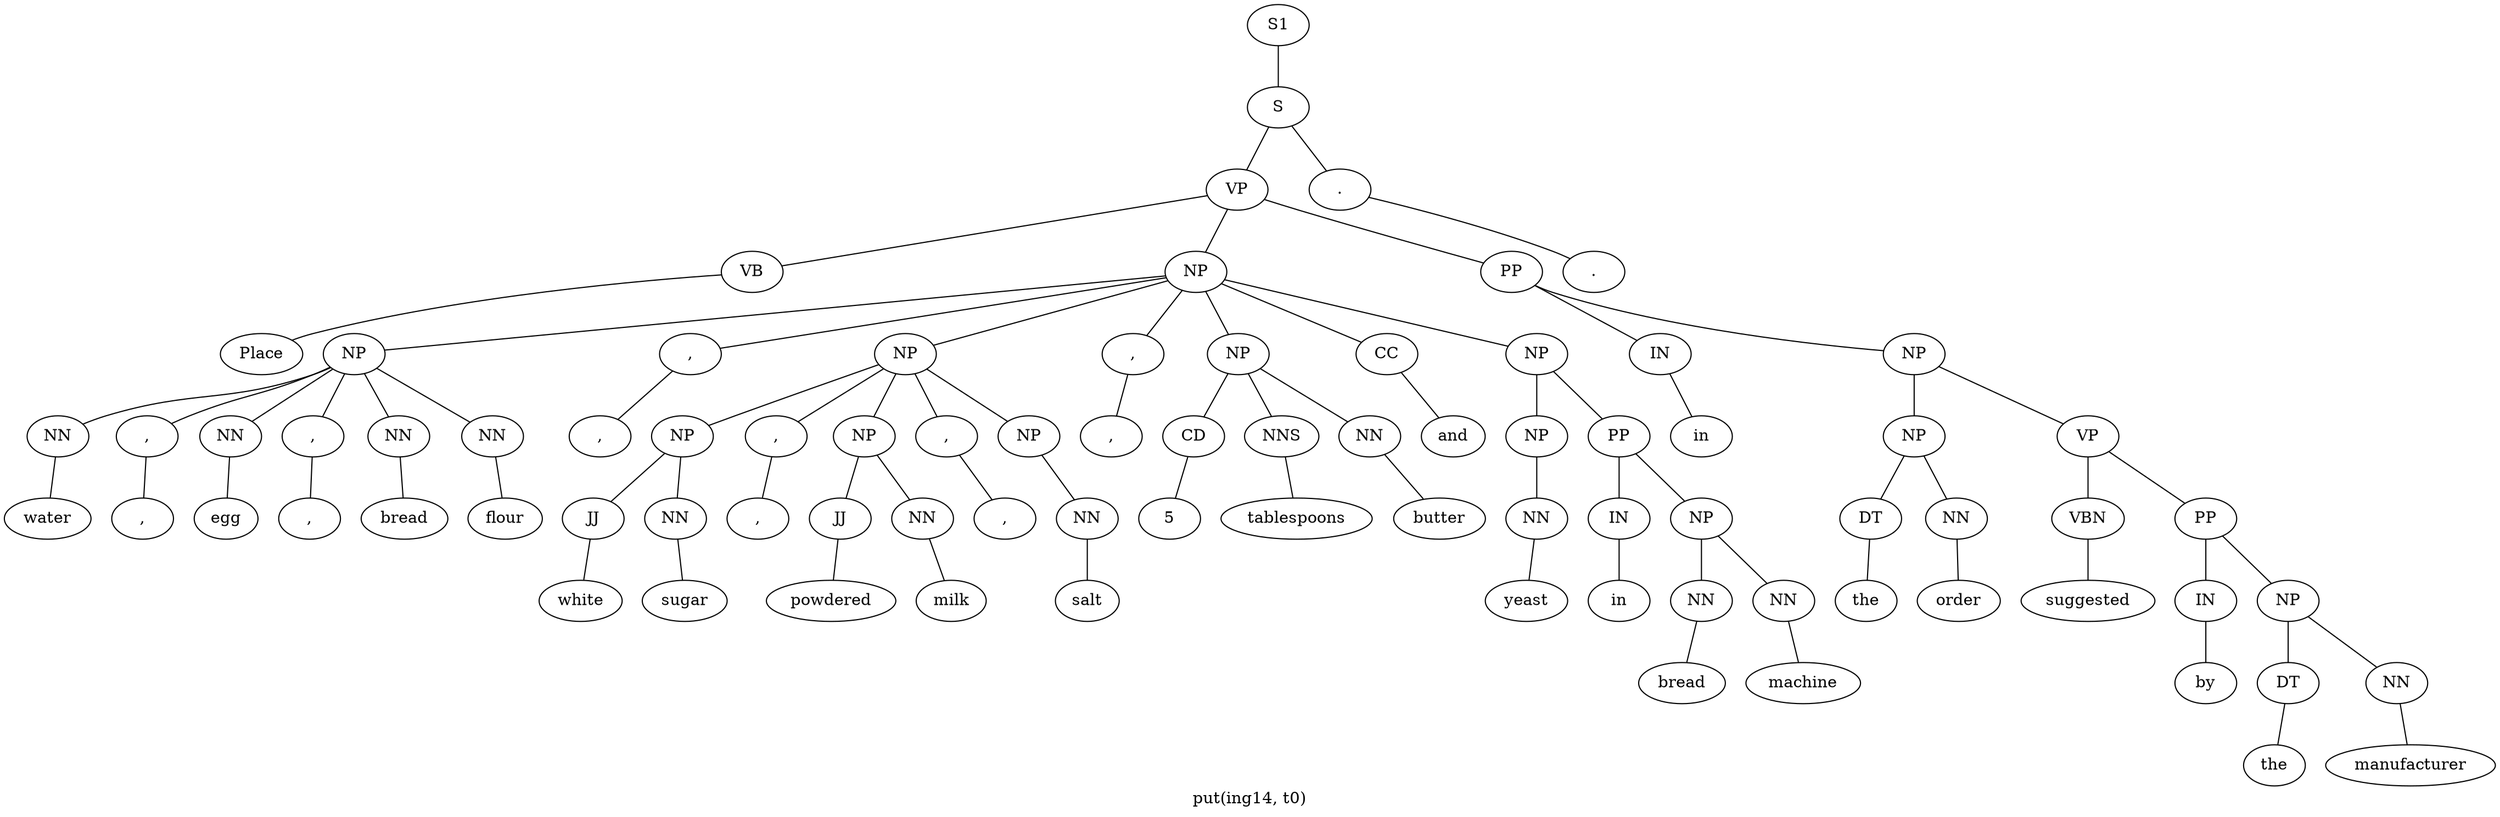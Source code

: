 graph SyntaxGraph {
	label = "put(ing14, t0)";
	Node0 [label="S1"];
	Node1 [label="S"];
	Node2 [label="VP"];
	Node3 [label="VB"];
	Node4 [label="Place"];
	Node5 [label="NP"];
	Node6 [label="NP"];
	Node7 [label="NN"];
	Node8 [label="water"];
	Node9 [label=","];
	Node10 [label=","];
	Node11 [label="NN"];
	Node12 [label="egg"];
	Node13 [label=","];
	Node14 [label=","];
	Node15 [label="NN"];
	Node16 [label="bread"];
	Node17 [label="NN"];
	Node18 [label="flour"];
	Node19 [label=","];
	Node20 [label=","];
	Node21 [label="NP"];
	Node22 [label="NP"];
	Node23 [label="JJ"];
	Node24 [label="white"];
	Node25 [label="NN"];
	Node26 [label="sugar"];
	Node27 [label=","];
	Node28 [label=","];
	Node29 [label="NP"];
	Node30 [label="JJ"];
	Node31 [label="powdered"];
	Node32 [label="NN"];
	Node33 [label="milk"];
	Node34 [label=","];
	Node35 [label=","];
	Node36 [label="NP"];
	Node37 [label="NN"];
	Node38 [label="salt"];
	Node39 [label=","];
	Node40 [label=","];
	Node41 [label="NP"];
	Node42 [label="CD"];
	Node43 [label="5"];
	Node44 [label="NNS"];
	Node45 [label="tablespoons"];
	Node46 [label="NN"];
	Node47 [label="butter"];
	Node48 [label="CC"];
	Node49 [label="and"];
	Node50 [label="NP"];
	Node51 [label="NP"];
	Node52 [label="NN"];
	Node53 [label="yeast"];
	Node54 [label="PP"];
	Node55 [label="IN"];
	Node56 [label="in"];
	Node57 [label="NP"];
	Node58 [label="NN"];
	Node59 [label="bread"];
	Node60 [label="NN"];
	Node61 [label="machine"];
	Node62 [label="PP"];
	Node63 [label="IN"];
	Node64 [label="in"];
	Node65 [label="NP"];
	Node66 [label="NP"];
	Node67 [label="DT"];
	Node68 [label="the"];
	Node69 [label="NN"];
	Node70 [label="order"];
	Node71 [label="VP"];
	Node72 [label="VBN"];
	Node73 [label="suggested"];
	Node74 [label="PP"];
	Node75 [label="IN"];
	Node76 [label="by"];
	Node77 [label="NP"];
	Node78 [label="DT"];
	Node79 [label="the"];
	Node80 [label="NN"];
	Node81 [label="manufacturer"];
	Node82 [label="."];
	Node83 [label="."];

	Node0 -- Node1;
	Node1 -- Node2;
	Node1 -- Node82;
	Node2 -- Node3;
	Node2 -- Node5;
	Node2 -- Node62;
	Node3 -- Node4;
	Node5 -- Node6;
	Node5 -- Node19;
	Node5 -- Node21;
	Node5 -- Node39;
	Node5 -- Node41;
	Node5 -- Node48;
	Node5 -- Node50;
	Node6 -- Node7;
	Node6 -- Node9;
	Node6 -- Node11;
	Node6 -- Node13;
	Node6 -- Node15;
	Node6 -- Node17;
	Node7 -- Node8;
	Node9 -- Node10;
	Node11 -- Node12;
	Node13 -- Node14;
	Node15 -- Node16;
	Node17 -- Node18;
	Node19 -- Node20;
	Node21 -- Node22;
	Node21 -- Node27;
	Node21 -- Node29;
	Node21 -- Node34;
	Node21 -- Node36;
	Node22 -- Node23;
	Node22 -- Node25;
	Node23 -- Node24;
	Node25 -- Node26;
	Node27 -- Node28;
	Node29 -- Node30;
	Node29 -- Node32;
	Node30 -- Node31;
	Node32 -- Node33;
	Node34 -- Node35;
	Node36 -- Node37;
	Node37 -- Node38;
	Node39 -- Node40;
	Node41 -- Node42;
	Node41 -- Node44;
	Node41 -- Node46;
	Node42 -- Node43;
	Node44 -- Node45;
	Node46 -- Node47;
	Node48 -- Node49;
	Node50 -- Node51;
	Node50 -- Node54;
	Node51 -- Node52;
	Node52 -- Node53;
	Node54 -- Node55;
	Node54 -- Node57;
	Node55 -- Node56;
	Node57 -- Node58;
	Node57 -- Node60;
	Node58 -- Node59;
	Node60 -- Node61;
	Node62 -- Node63;
	Node62 -- Node65;
	Node63 -- Node64;
	Node65 -- Node66;
	Node65 -- Node71;
	Node66 -- Node67;
	Node66 -- Node69;
	Node67 -- Node68;
	Node69 -- Node70;
	Node71 -- Node72;
	Node71 -- Node74;
	Node72 -- Node73;
	Node74 -- Node75;
	Node74 -- Node77;
	Node75 -- Node76;
	Node77 -- Node78;
	Node77 -- Node80;
	Node78 -- Node79;
	Node80 -- Node81;
	Node82 -- Node83;
}